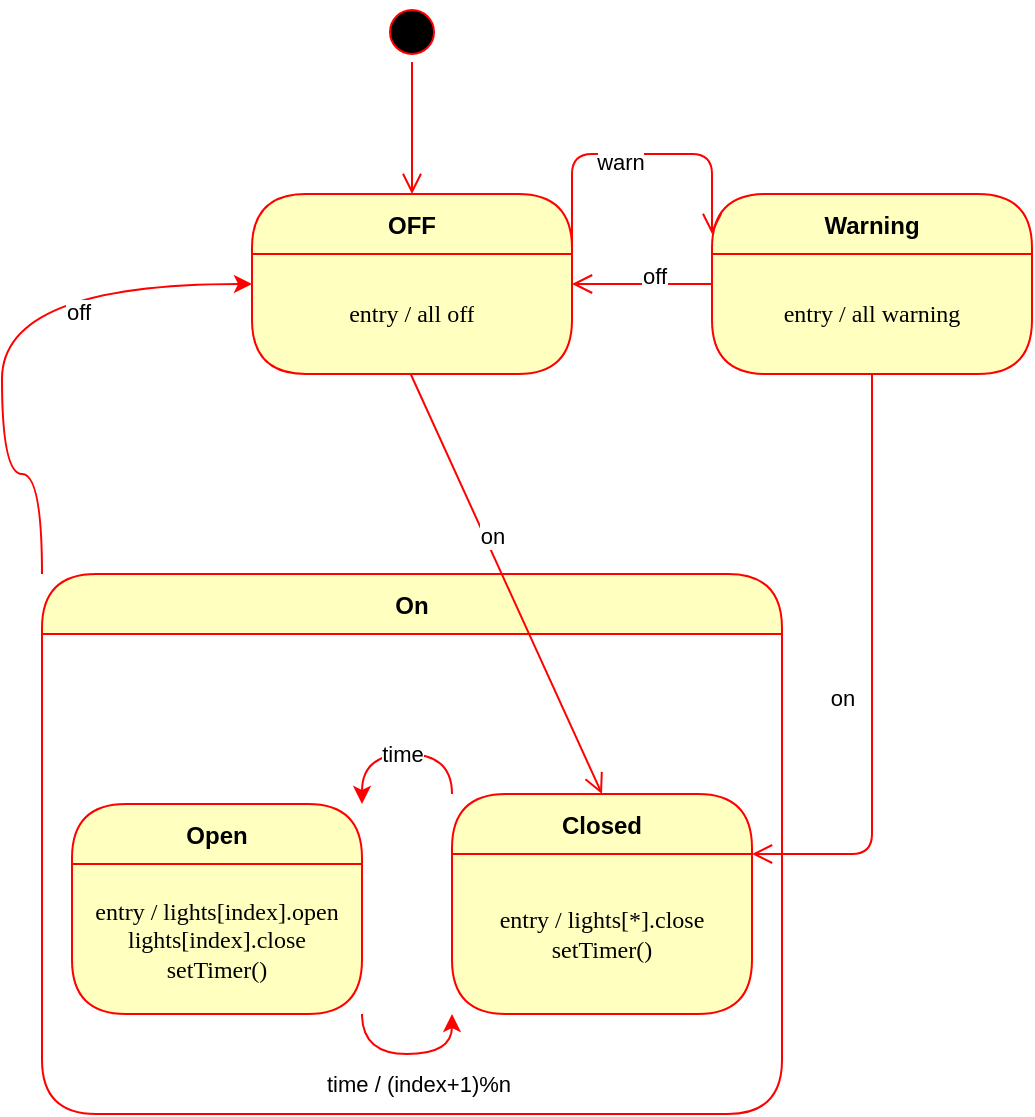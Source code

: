 <mxfile version="19.0.3" type="device"><diagram name="Page-1" id="58cdce13-f638-feb5-8d6f-7d28b1aa9fa0"><mxGraphModel dx="370" dy="805" grid="1" gridSize="10" guides="1" tooltips="1" connect="1" arrows="1" fold="1" page="1" pageScale="1" pageWidth="1100" pageHeight="850" background="none" math="0" shadow="0"><root><mxCell id="0"/><mxCell id="1" parent="0"/><mxCell id="382b91b5511bd0f7-1" value="" style="ellipse;html=1;shape=startState;fillColor=#000000;strokeColor=#ff0000;rounded=1;shadow=0;comic=0;labelBackgroundColor=none;fontFamily=Verdana;fontSize=12;fontColor=#000000;align=center;direction=south;" parent="1" vertex="1"><mxGeometry x="325" y="24" width="30" height="30" as="geometry"/></mxCell><mxCell id="2a3bc250acf0617d-9" style="edgeStyle=orthogonalEdgeStyle;html=1;labelBackgroundColor=none;endArrow=open;endSize=8;strokeColor=#ff0000;fontFamily=Verdana;fontSize=12;align=left;entryX=0.5;entryY=0;entryDx=0;entryDy=0;" parent="1" source="382b91b5511bd0f7-1" target="E0OWgfJ3aUjdT_KKLqEB-38" edge="1"><mxGeometry relative="1" as="geometry"><mxPoint x="340" y="129" as="targetPoint"/></mxGeometry></mxCell><mxCell id="E0OWgfJ3aUjdT_KKLqEB-38" value="OFF" style="swimlane;fontStyle=1;align=center;verticalAlign=middle;childLayout=stackLayout;horizontal=1;startSize=30;horizontalStack=0;resizeParent=0;resizeLast=1;container=0;fontColor=#000000;collapsible=0;rounded=1;arcSize=30;strokeColor=#ff0000;fillColor=#ffffc0;swimlaneFillColor=#ffffc0;dropTarget=0;" parent="1" vertex="1"><mxGeometry x="260" y="120" width="160" height="90" as="geometry"/></mxCell><mxCell id="E0OWgfJ3aUjdT_KKLqEB-39" value="&lt;font face=&quot;Verdana&quot;&gt;entry / all off&lt;/font&gt;" style="text;html=1;strokeColor=none;fillColor=none;align=center;verticalAlign=middle;spacingLeft=4;spacingRight=4;whiteSpace=wrap;overflow=hidden;rotatable=0;fontColor=#000000;" parent="E0OWgfJ3aUjdT_KKLqEB-38" vertex="1"><mxGeometry y="30" width="160" height="60" as="geometry"/></mxCell><mxCell id="SpxEjpXgEmU6JR5VPpwE-4" style="edgeStyle=orthogonalEdgeStyle;curved=1;rounded=0;orthogonalLoop=1;jettySize=auto;html=1;exitX=0;exitY=0;exitDx=0;exitDy=0;entryX=0;entryY=0.25;entryDx=0;entryDy=0;strokeColor=#FF0000;" edge="1" parent="1" source="uL49mVzPyeiJvBhL-_PJ-2" target="E0OWgfJ3aUjdT_KKLqEB-39"><mxGeometry relative="1" as="geometry"/></mxCell><mxCell id="SpxEjpXgEmU6JR5VPpwE-5" value="off" style="edgeLabel;html=1;align=center;verticalAlign=middle;resizable=0;points=[];" vertex="1" connectable="0" parent="SpxEjpXgEmU6JR5VPpwE-4"><mxGeometry x="0.4" y="-13" relative="1" as="geometry"><mxPoint y="1" as="offset"/></mxGeometry></mxCell><mxCell id="uL49mVzPyeiJvBhL-_PJ-2" value="On" style="swimlane;fillColor=#ffffc0;strokeColor=#ff0000;fontColor=#000000;startSize=30;rounded=1;arcSize=30;swimlaneFillColor=none;" parent="1" vertex="1"><mxGeometry x="155" y="310" width="370" height="270" as="geometry"/></mxCell><mxCell id="SpxEjpXgEmU6JR5VPpwE-2" value="time" style="edgeStyle=orthogonalEdgeStyle;rounded=0;orthogonalLoop=1;jettySize=auto;html=1;entryX=1;entryY=0;entryDx=0;entryDy=0;curved=1;exitX=0;exitY=0;exitDx=0;exitDy=0;strokeColor=#FF0000;" edge="1" parent="uL49mVzPyeiJvBhL-_PJ-2" source="uL49mVzPyeiJvBhL-_PJ-18" target="uL49mVzPyeiJvBhL-_PJ-41"><mxGeometry relative="1" as="geometry"/></mxCell><mxCell id="uL49mVzPyeiJvBhL-_PJ-18" value="Closed" style="swimlane;fontStyle=1;align=center;verticalAlign=middle;childLayout=stackLayout;horizontal=1;startSize=30;horizontalStack=0;resizeParent=0;resizeLast=1;container=0;fontColor=#000000;collapsible=0;rounded=1;arcSize=30;strokeColor=#ff0000;fillColor=#ffffc0;swimlaneFillColor=#ffffc0;dropTarget=0;" parent="uL49mVzPyeiJvBhL-_PJ-2" vertex="1"><mxGeometry x="205" y="110" width="150" height="110" as="geometry"/></mxCell><mxCell id="uL49mVzPyeiJvBhL-_PJ-19" value="&lt;font face=&quot;Verdana&quot;&gt;entry / lights[*].close&lt;br&gt;setTimer()&lt;br&gt;&lt;/font&gt;" style="text;html=1;strokeColor=none;fillColor=none;align=center;verticalAlign=middle;spacingLeft=4;spacingRight=4;whiteSpace=wrap;overflow=hidden;rotatable=0;fontColor=#000000;" parent="uL49mVzPyeiJvBhL-_PJ-18" vertex="1"><mxGeometry y="30" width="150" height="80" as="geometry"/></mxCell><mxCell id="uL49mVzPyeiJvBhL-_PJ-41" value="Open" style="swimlane;fontStyle=1;align=center;verticalAlign=middle;childLayout=stackLayout;horizontal=1;startSize=30;horizontalStack=0;resizeParent=0;resizeLast=1;container=0;fontColor=#000000;collapsible=0;rounded=1;arcSize=30;strokeColor=#ff0000;fillColor=#ffffc0;swimlaneFillColor=#ffffc0;dropTarget=0;" parent="uL49mVzPyeiJvBhL-_PJ-2" vertex="1"><mxGeometry x="15" y="115" width="145" height="105" as="geometry"/></mxCell><mxCell id="uL49mVzPyeiJvBhL-_PJ-42" value="&lt;font face=&quot;Verdana&quot;&gt;entry / lights[index].open&lt;br&gt;lights[index].close&lt;br&gt;setTimer()&lt;br&gt;&lt;/font&gt;" style="text;html=1;strokeColor=none;fillColor=none;align=center;verticalAlign=middle;spacingLeft=4;spacingRight=4;whiteSpace=wrap;overflow=hidden;rotatable=0;fontColor=#000000;" parent="uL49mVzPyeiJvBhL-_PJ-41" vertex="1"><mxGeometry y="30" width="145" height="75" as="geometry"/></mxCell><mxCell id="SpxEjpXgEmU6JR5VPpwE-3" value="time / (index+1)%n" style="edgeStyle=orthogonalEdgeStyle;curved=1;rounded=0;orthogonalLoop=1;jettySize=auto;html=1;exitX=1;exitY=1;exitDx=0;exitDy=0;entryX=0;entryY=1;entryDx=0;entryDy=0;strokeColor=#FF0000;" edge="1" parent="uL49mVzPyeiJvBhL-_PJ-2" source="uL49mVzPyeiJvBhL-_PJ-42" target="uL49mVzPyeiJvBhL-_PJ-19"><mxGeometry x="0.125" y="-15" relative="1" as="geometry"><mxPoint as="offset"/></mxGeometry></mxCell><mxCell id="uL49mVzPyeiJvBhL-_PJ-3" value="Warning" style="swimlane;fontStyle=1;align=center;verticalAlign=middle;childLayout=stackLayout;horizontal=1;startSize=30;horizontalStack=0;resizeParent=0;resizeLast=1;container=0;fontColor=#000000;collapsible=0;rounded=1;arcSize=30;strokeColor=#ff0000;fillColor=#ffffc0;swimlaneFillColor=#ffffc0;dropTarget=0;" parent="1" vertex="1"><mxGeometry x="490" y="120" width="160" height="90" as="geometry"/></mxCell><mxCell id="uL49mVzPyeiJvBhL-_PJ-4" value="&lt;font face=&quot;Verdana&quot;&gt;entry / all warning&lt;br&gt;&lt;/font&gt;" style="text;html=1;strokeColor=none;fillColor=none;align=center;verticalAlign=middle;spacingLeft=4;spacingRight=4;whiteSpace=wrap;overflow=hidden;rotatable=0;fontColor=#000000;" parent="uL49mVzPyeiJvBhL-_PJ-3" vertex="1"><mxGeometry y="30" width="160" height="60" as="geometry"/></mxCell><mxCell id="uL49mVzPyeiJvBhL-_PJ-8" style="edgeStyle=orthogonalEdgeStyle;html=1;labelBackgroundColor=none;endArrow=open;endSize=8;strokeColor=#ff0000;fontFamily=Verdana;fontSize=12;align=left;exitX=1;exitY=0.25;exitDx=0;exitDy=0;" parent="1" source="E0OWgfJ3aUjdT_KKLqEB-39" edge="1"><mxGeometry relative="1" as="geometry"><mxPoint x="490" y="140" as="targetPoint"/><mxPoint x="350" y="64" as="sourcePoint"/><Array as="points"><mxPoint x="420" y="100"/><mxPoint x="490" y="100"/></Array></mxGeometry></mxCell><mxCell id="uL49mVzPyeiJvBhL-_PJ-9" value="warn" style="edgeLabel;html=1;align=center;verticalAlign=middle;resizable=0;points=[];" parent="uL49mVzPyeiJvBhL-_PJ-8" vertex="1" connectable="0"><mxGeometry x="0.019" y="-4" relative="1" as="geometry"><mxPoint as="offset"/></mxGeometry></mxCell><mxCell id="uL49mVzPyeiJvBhL-_PJ-11" style="edgeStyle=orthogonalEdgeStyle;html=1;labelBackgroundColor=none;endArrow=open;endSize=8;strokeColor=#ff0000;fontFamily=Verdana;fontSize=12;align=left;entryX=1;entryY=0;entryDx=0;entryDy=0;exitX=0.5;exitY=1;exitDx=0;exitDy=0;" parent="1" source="uL49mVzPyeiJvBhL-_PJ-4" target="uL49mVzPyeiJvBhL-_PJ-19" edge="1"><mxGeometry relative="1" as="geometry"><mxPoint x="339.33" y="276" as="targetPoint"/><mxPoint x="339.33" y="210" as="sourcePoint"/><Array as="points"><mxPoint x="570" y="450"/></Array></mxGeometry></mxCell><mxCell id="uL49mVzPyeiJvBhL-_PJ-12" value="on" style="edgeLabel;html=1;align=center;verticalAlign=middle;resizable=0;points=[];" parent="uL49mVzPyeiJvBhL-_PJ-11" vertex="1" connectable="0"><mxGeometry x="0.081" y="-4" relative="1" as="geometry"><mxPoint x="-11" as="offset"/></mxGeometry></mxCell><mxCell id="uL49mVzPyeiJvBhL-_PJ-16" style="edgeStyle=orthogonalEdgeStyle;html=1;labelBackgroundColor=none;endArrow=open;endSize=8;strokeColor=#ff0000;fontFamily=Verdana;fontSize=12;align=left;entryX=1;entryY=0.25;entryDx=0;entryDy=0;exitX=0;exitY=0.25;exitDx=0;exitDy=0;" parent="1" source="uL49mVzPyeiJvBhL-_PJ-4" target="E0OWgfJ3aUjdT_KKLqEB-39" edge="1"><mxGeometry relative="1" as="geometry"><mxPoint x="360" y="140" as="targetPoint"/><mxPoint x="360" y="74" as="sourcePoint"/></mxGeometry></mxCell><mxCell id="uL49mVzPyeiJvBhL-_PJ-17" value="off" style="edgeLabel;html=1;align=center;verticalAlign=middle;resizable=0;points=[];" parent="uL49mVzPyeiJvBhL-_PJ-16" vertex="1" connectable="0"><mxGeometry x="-0.171" y="-4" relative="1" as="geometry"><mxPoint as="offset"/></mxGeometry></mxCell><mxCell id="uL49mVzPyeiJvBhL-_PJ-26" style="html=1;labelBackgroundColor=none;endArrow=open;endSize=8;strokeColor=#ff0000;fontFamily=Verdana;fontSize=12;align=left;entryX=0.5;entryY=0;entryDx=0;entryDy=0;" parent="1" target="uL49mVzPyeiJvBhL-_PJ-18" edge="1"><mxGeometry relative="1" as="geometry"><mxPoint x="339.33" y="276" as="targetPoint"/><mxPoint x="339.33" y="210" as="sourcePoint"/></mxGeometry></mxCell><mxCell id="uL49mVzPyeiJvBhL-_PJ-27" value="on" style="edgeLabel;html=1;align=center;verticalAlign=middle;resizable=0;points=[];" parent="uL49mVzPyeiJvBhL-_PJ-26" vertex="1" connectable="0"><mxGeometry x="-0.216" y="3" relative="1" as="geometry"><mxPoint as="offset"/></mxGeometry></mxCell></root></mxGraphModel></diagram></mxfile>